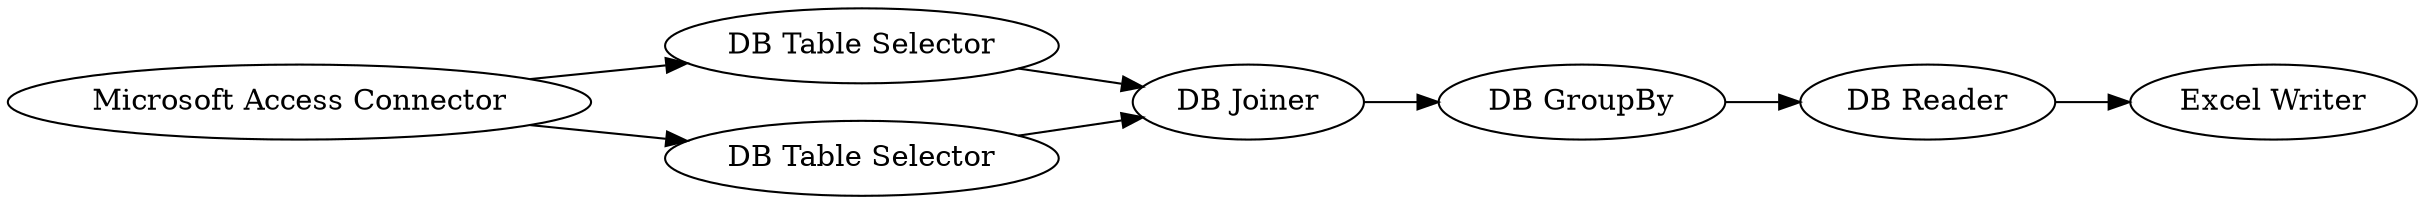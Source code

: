 digraph {
	12 -> 11
	8 -> 9
	8 -> 10
	13 -> 17
	9 -> 12
	10 -> 12
	11 -> 13
	13 [label="DB Reader"]
	9 [label="DB Table Selector"]
	11 [label="DB GroupBy"]
	10 [label="DB Table Selector"]
	8 [label="Microsoft Access Connector"]
	17 [label="Excel Writer"]
	12 [label="DB Joiner"]
	rankdir=LR
}
